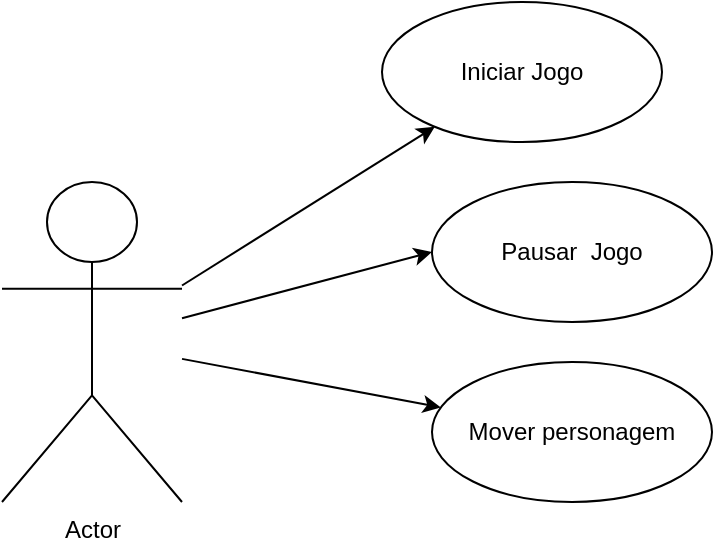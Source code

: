 <mxfile>
    <diagram id="JIMlNSxi-5QM7SgpROB3" name="Page-1">
        <mxGraphModel dx="883" dy="463" grid="1" gridSize="10" guides="1" tooltips="1" connect="1" arrows="1" fold="1" page="1" pageScale="1" pageWidth="850" pageHeight="1100" math="0" shadow="0">
            <root>
                <mxCell id="0"/>
                <mxCell id="1" parent="0"/>
                <mxCell id="2" value="Iniciar Jogo" style="ellipse;whiteSpace=wrap;html=1;" vertex="1" parent="1">
                    <mxGeometry x="330" y="90" width="140" height="70" as="geometry"/>
                </mxCell>
                <mxCell id="4" style="edgeStyle=none;html=1;" edge="1" parent="1" source="3" target="2">
                    <mxGeometry relative="1" as="geometry"/>
                </mxCell>
                <mxCell id="6" style="edgeStyle=none;html=1;entryX=0;entryY=0.5;entryDx=0;entryDy=0;" edge="1" parent="1" source="3" target="5">
                    <mxGeometry relative="1" as="geometry"/>
                </mxCell>
                <mxCell id="8" style="edgeStyle=none;html=1;" edge="1" parent="1" source="3" target="7">
                    <mxGeometry relative="1" as="geometry"/>
                </mxCell>
                <mxCell id="3" value="Actor" style="shape=umlActor;verticalLabelPosition=bottom;verticalAlign=top;html=1;" vertex="1" parent="1">
                    <mxGeometry x="140" y="180" width="90" height="160" as="geometry"/>
                </mxCell>
                <mxCell id="5" value="Pausar&amp;nbsp; Jogo" style="ellipse;whiteSpace=wrap;html=1;" vertex="1" parent="1">
                    <mxGeometry x="355" y="180" width="140" height="70" as="geometry"/>
                </mxCell>
                <mxCell id="7" value="Mover personagem" style="ellipse;whiteSpace=wrap;html=1;" vertex="1" parent="1">
                    <mxGeometry x="355" y="270" width="140" height="70" as="geometry"/>
                </mxCell>
            </root>
        </mxGraphModel>
    </diagram>
</mxfile>